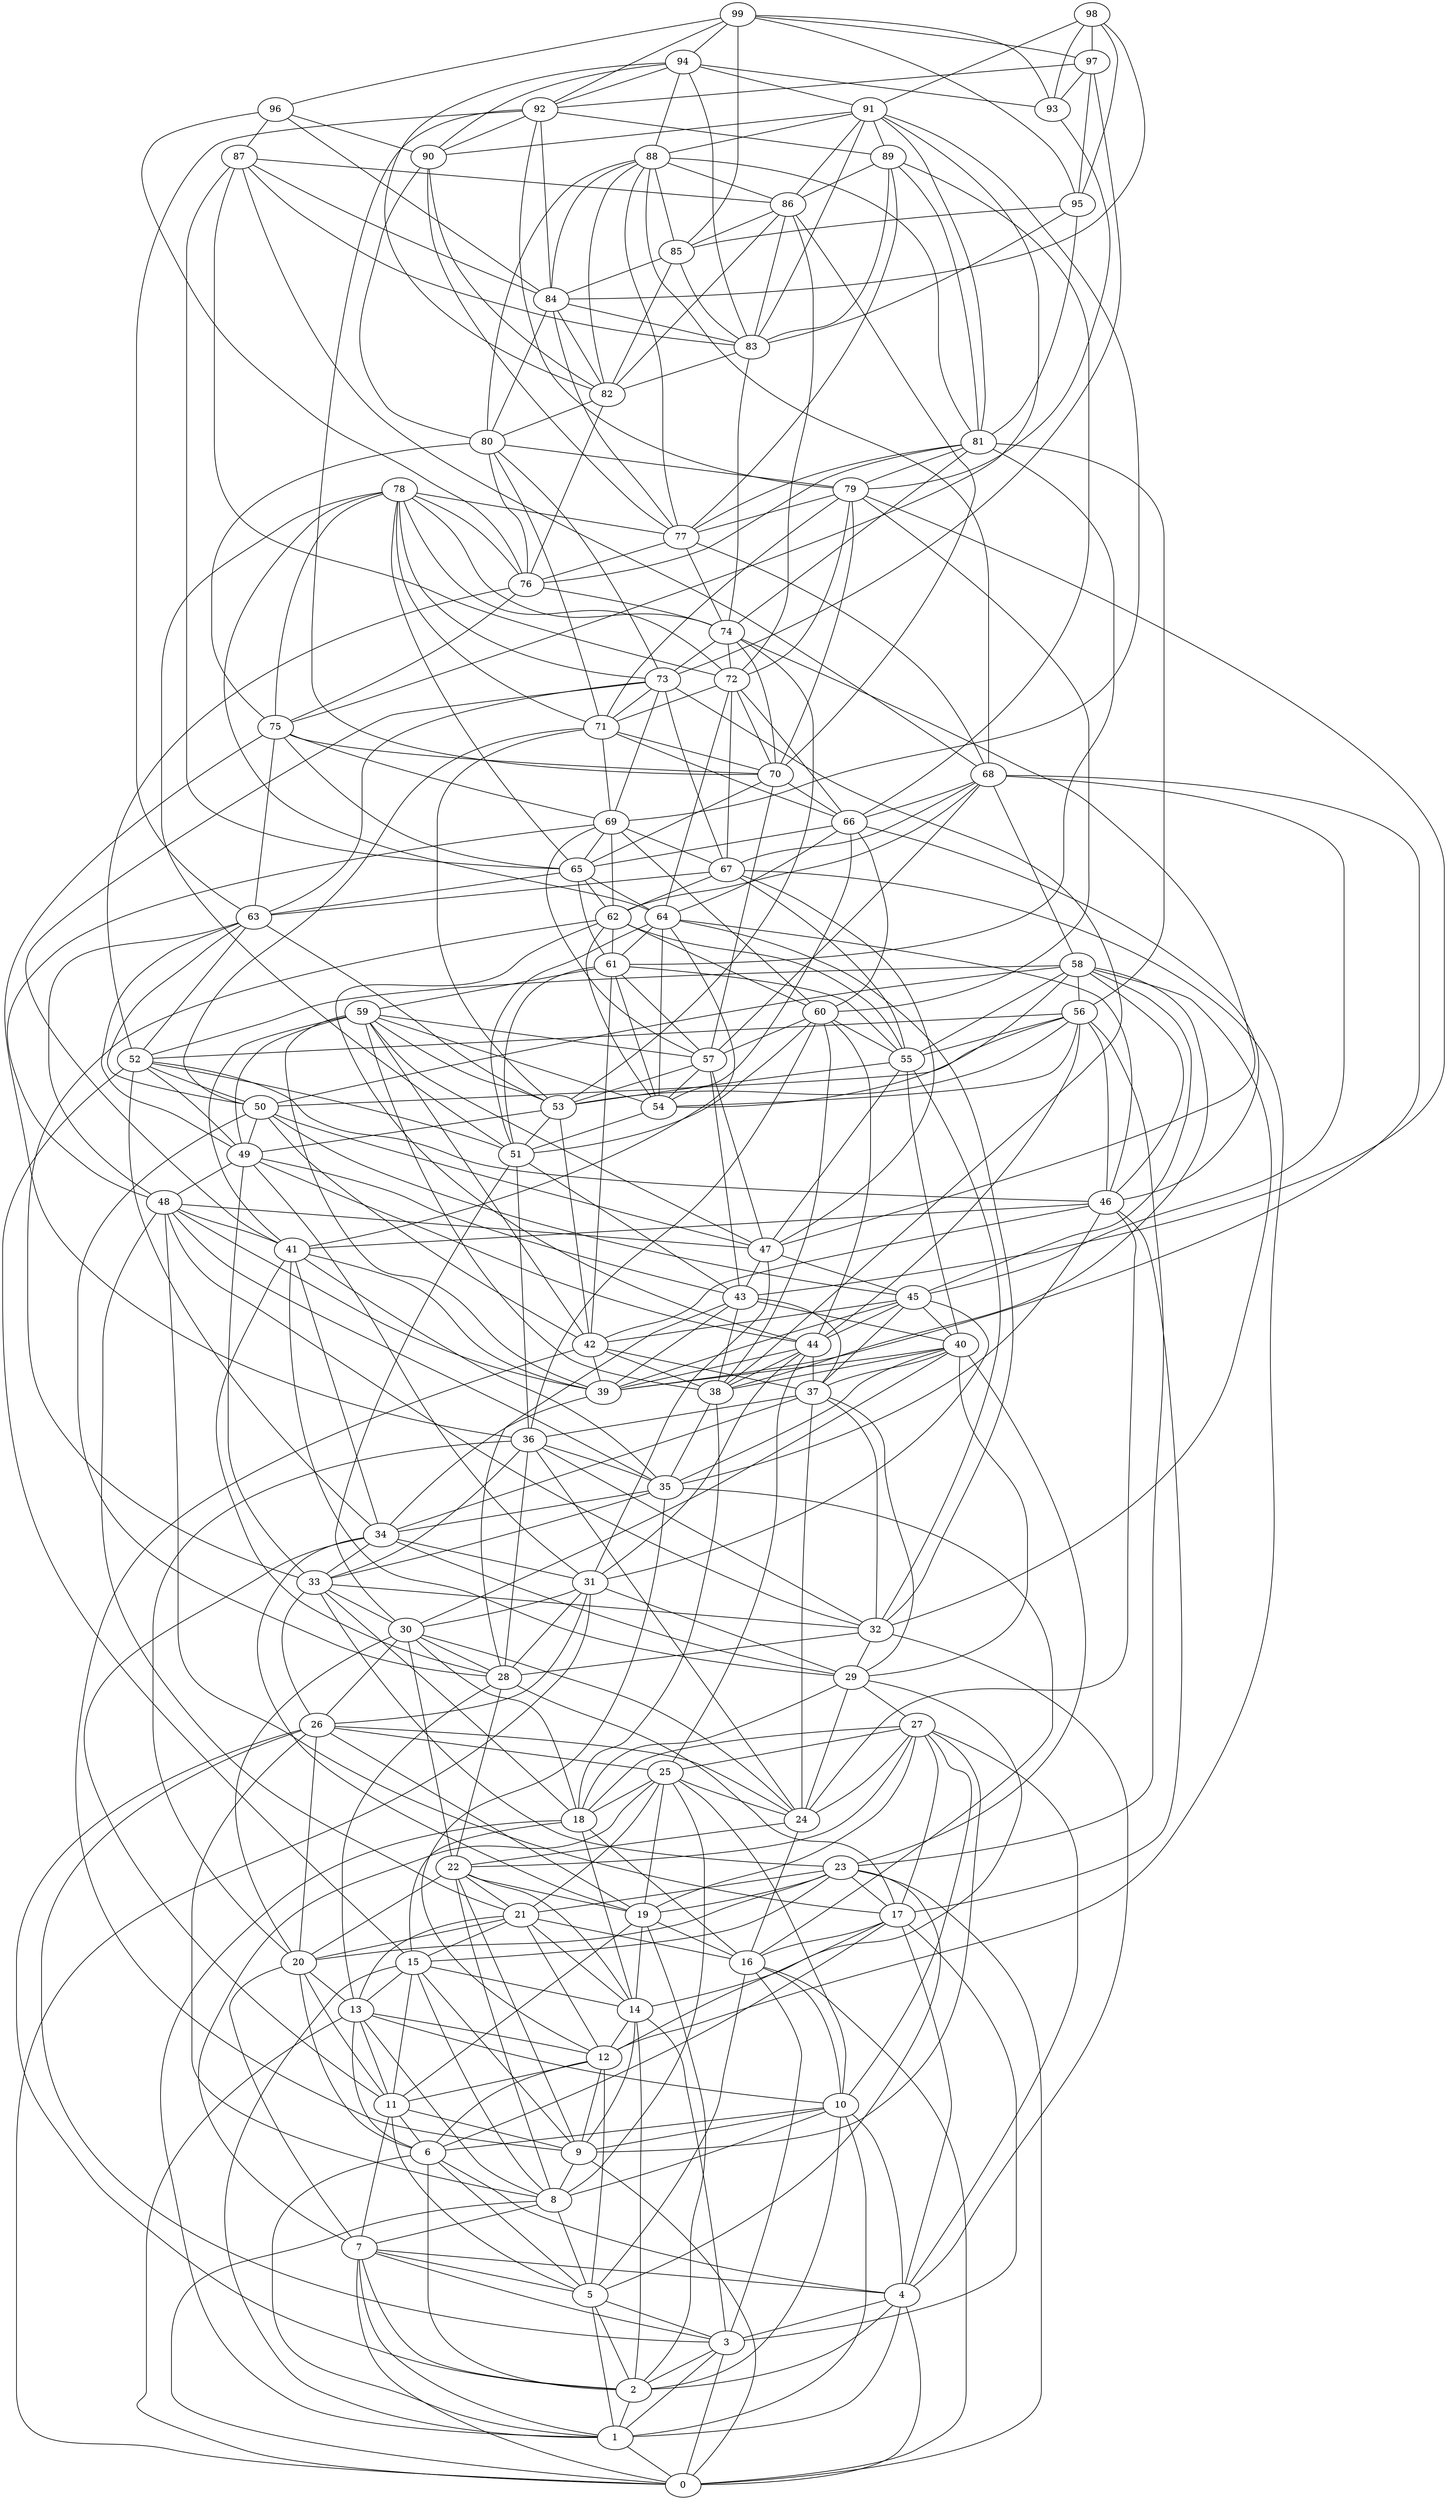graph BarAlb100_10 {
0;
1;
2;
3;
4;
5;
6;
7;
8;
9;
10;
11;
12;
13;
14;
15;
16;
17;
18;
19;
20;
21;
22;
23;
24;
25;
26;
27;
28;
29;
30;
31;
32;
33;
34;
35;
36;
37;
38;
39;
40;
41;
42;
43;
44;
45;
46;
47;
48;
49;
50;
51;
52;
53;
54;
55;
56;
57;
58;
59;
60;
61;
62;
63;
64;
65;
66;
67;
68;
69;
70;
71;
72;
73;
74;
75;
76;
77;
78;
79;
80;
81;
82;
83;
84;
85;
86;
87;
88;
89;
90;
91;
92;
93;
94;
95;
96;
97;
98;
99;
1 -- 0;
2 -- 1;
3 -- 0;
3 -- 1;
3 -- 2;
4 -- 0;
4 -- 1;
4 -- 2;
4 -- 3;
5 -- 1;
5 -- 2;
5 -- 3;
6 -- 1;
6 -- 2;
6 -- 4;
6 -- 5;
7 -- 0;
7 -- 1;
7 -- 2;
7 -- 3;
7 -- 4;
7 -- 5;
8 -- 0;
8 -- 5;
8 -- 7;
9 -- 0;
9 -- 8;
10 -- 1;
10 -- 2;
10 -- 4;
10 -- 6;
10 -- 8;
10 -- 9;
11 -- 5;
11 -- 6;
11 -- 7;
11 -- 9;
12 -- 5;
12 -- 6;
12 -- 9;
12 -- 11;
13 -- 0;
13 -- 6;
13 -- 8;
13 -- 10;
13 -- 11;
13 -- 12;
14 -- 2;
14 -- 3;
14 -- 9;
14 -- 12;
15 -- 1;
15 -- 8;
15 -- 9;
15 -- 11;
15 -- 13;
15 -- 14;
16 -- 0;
16 -- 3;
16 -- 5;
16 -- 10;
17 -- 3;
17 -- 4;
17 -- 6;
17 -- 12;
17 -- 16;
18 -- 1;
18 -- 14;
18 -- 15;
18 -- 16;
19 -- 2;
19 -- 11;
19 -- 14;
19 -- 16;
20 -- 6;
20 -- 7;
20 -- 11;
20 -- 13;
21 -- 12;
21 -- 13;
21 -- 14;
21 -- 15;
21 -- 16;
21 -- 20;
22 -- 8;
22 -- 9;
22 -- 14;
22 -- 19;
22 -- 20;
22 -- 21;
23 -- 0;
23 -- 5;
23 -- 15;
23 -- 17;
23 -- 19;
23 -- 20;
23 -- 21;
24 -- 16;
24 -- 22;
25 -- 7;
25 -- 8;
25 -- 10;
25 -- 18;
25 -- 19;
25 -- 21;
25 -- 24;
26 -- 2;
26 -- 3;
26 -- 8;
26 -- 19;
26 -- 20;
26 -- 24;
26 -- 25;
27 -- 4;
27 -- 9;
27 -- 10;
27 -- 17;
27 -- 18;
27 -- 19;
27 -- 22;
27 -- 24;
27 -- 25;
28 -- 13;
28 -- 17;
28 -- 22;
29 -- 14;
29 -- 18;
29 -- 24;
29 -- 27;
30 -- 18;
30 -- 20;
30 -- 22;
30 -- 24;
30 -- 26;
30 -- 28;
31 -- 0;
31 -- 26;
31 -- 28;
31 -- 29;
31 -- 30;
32 -- 4;
32 -- 28;
32 -- 29;
33 -- 18;
33 -- 23;
33 -- 26;
33 -- 30;
33 -- 32;
34 -- 11;
34 -- 19;
34 -- 29;
34 -- 31;
34 -- 33;
35 -- 12;
35 -- 16;
35 -- 33;
35 -- 34;
36 -- 20;
36 -- 24;
36 -- 28;
36 -- 32;
36 -- 33;
36 -- 35;
37 -- 24;
37 -- 29;
37 -- 32;
37 -- 34;
37 -- 36;
38 -- 18;
38 -- 35;
39 -- 34;
40 -- 23;
40 -- 29;
40 -- 30;
40 -- 35;
40 -- 37;
40 -- 38;
40 -- 39;
41 -- 28;
41 -- 29;
41 -- 34;
41 -- 35;
41 -- 39;
42 -- 9;
42 -- 37;
42 -- 38;
42 -- 39;
43 -- 28;
43 -- 37;
43 -- 38;
43 -- 39;
43 -- 40;
44 -- 25;
44 -- 31;
44 -- 37;
44 -- 38;
44 -- 39;
45 -- 31;
45 -- 37;
45 -- 39;
45 -- 40;
45 -- 42;
45 -- 44;
46 -- 17;
46 -- 24;
46 -- 35;
46 -- 41;
46 -- 42;
47 -- 31;
47 -- 43;
47 -- 45;
48 -- 17;
48 -- 21;
48 -- 32;
48 -- 35;
48 -- 39;
48 -- 41;
48 -- 47;
49 -- 31;
49 -- 33;
49 -- 43;
49 -- 44;
49 -- 48;
50 -- 28;
50 -- 42;
50 -- 45;
50 -- 47;
50 -- 49;
51 -- 30;
51 -- 36;
51 -- 43;
52 -- 15;
52 -- 34;
52 -- 46;
52 -- 49;
52 -- 50;
52 -- 51;
53 -- 42;
53 -- 49;
53 -- 51;
54 -- 51;
55 -- 32;
55 -- 40;
55 -- 47;
55 -- 53;
56 -- 23;
56 -- 44;
56 -- 46;
56 -- 50;
56 -- 52;
56 -- 53;
56 -- 54;
56 -- 55;
57 -- 43;
57 -- 47;
57 -- 53;
57 -- 54;
58 -- 32;
58 -- 38;
58 -- 45;
58 -- 46;
58 -- 50;
58 -- 52;
58 -- 54;
58 -- 55;
58 -- 56;
59 -- 38;
59 -- 39;
59 -- 41;
59 -- 42;
59 -- 47;
59 -- 49;
59 -- 53;
59 -- 54;
59 -- 57;
60 -- 36;
60 -- 38;
60 -- 44;
60 -- 51;
60 -- 55;
60 -- 57;
61 -- 42;
61 -- 51;
61 -- 54;
61 -- 55;
61 -- 57;
61 -- 59;
62 -- 33;
62 -- 44;
62 -- 54;
62 -- 55;
62 -- 60;
62 -- 61;
63 -- 48;
63 -- 49;
63 -- 50;
63 -- 52;
63 -- 53;
64 -- 32;
64 -- 41;
64 -- 46;
64 -- 51;
64 -- 54;
64 -- 61;
65 -- 61;
65 -- 62;
65 -- 63;
65 -- 64;
66 -- 46;
66 -- 54;
66 -- 60;
66 -- 64;
66 -- 65;
67 -- 12;
67 -- 47;
67 -- 55;
67 -- 62;
67 -- 63;
68 -- 39;
68 -- 45;
68 -- 57;
68 -- 58;
68 -- 62;
68 -- 66;
68 -- 67;
69 -- 48;
69 -- 57;
69 -- 60;
69 -- 62;
69 -- 65;
69 -- 67;
70 -- 57;
70 -- 65;
70 -- 66;
71 -- 50;
71 -- 53;
71 -- 66;
71 -- 69;
71 -- 70;
72 -- 64;
72 -- 66;
72 -- 67;
72 -- 70;
72 -- 71;
73 -- 38;
73 -- 41;
73 -- 63;
73 -- 67;
73 -- 69;
73 -- 71;
74 -- 47;
74 -- 53;
74 -- 70;
74 -- 72;
74 -- 73;
75 -- 36;
75 -- 63;
75 -- 65;
75 -- 69;
75 -- 70;
76 -- 52;
76 -- 74;
76 -- 75;
77 -- 68;
77 -- 74;
77 -- 76;
78 -- 51;
78 -- 64;
78 -- 65;
78 -- 71;
78 -- 72;
78 -- 73;
78 -- 74;
78 -- 75;
78 -- 76;
78 -- 77;
79 -- 43;
79 -- 60;
79 -- 70;
79 -- 71;
79 -- 72;
79 -- 77;
80 -- 71;
80 -- 73;
80 -- 75;
80 -- 76;
80 -- 79;
81 -- 56;
81 -- 61;
81 -- 74;
81 -- 76;
81 -- 77;
81 -- 79;
82 -- 76;
82 -- 80;
83 -- 74;
83 -- 82;
84 -- 77;
84 -- 80;
84 -- 82;
84 -- 83;
85 -- 82;
85 -- 83;
85 -- 84;
86 -- 70;
86 -- 72;
86 -- 82;
86 -- 83;
86 -- 85;
87 -- 65;
87 -- 68;
87 -- 72;
87 -- 83;
87 -- 84;
87 -- 86;
88 -- 68;
88 -- 77;
88 -- 80;
88 -- 81;
88 -- 82;
88 -- 84;
88 -- 85;
88 -- 86;
89 -- 66;
89 -- 77;
89 -- 81;
89 -- 83;
89 -- 86;
90 -- 77;
90 -- 80;
90 -- 82;
91 -- 69;
91 -- 75;
91 -- 81;
91 -- 83;
91 -- 86;
91 -- 88;
91 -- 89;
91 -- 90;
92 -- 63;
92 -- 70;
92 -- 79;
92 -- 84;
92 -- 89;
92 -- 90;
93 -- 79;
94 -- 82;
94 -- 83;
94 -- 88;
94 -- 90;
94 -- 91;
94 -- 92;
94 -- 93;
95 -- 81;
95 -- 83;
95 -- 85;
96 -- 76;
96 -- 84;
96 -- 87;
96 -- 90;
97 -- 73;
97 -- 92;
97 -- 93;
97 -- 95;
98 -- 84;
98 -- 91;
98 -- 93;
98 -- 95;
98 -- 97;
99 -- 85;
99 -- 92;
99 -- 93;
99 -- 94;
99 -- 95;
99 -- 96;
99 -- 97;
}